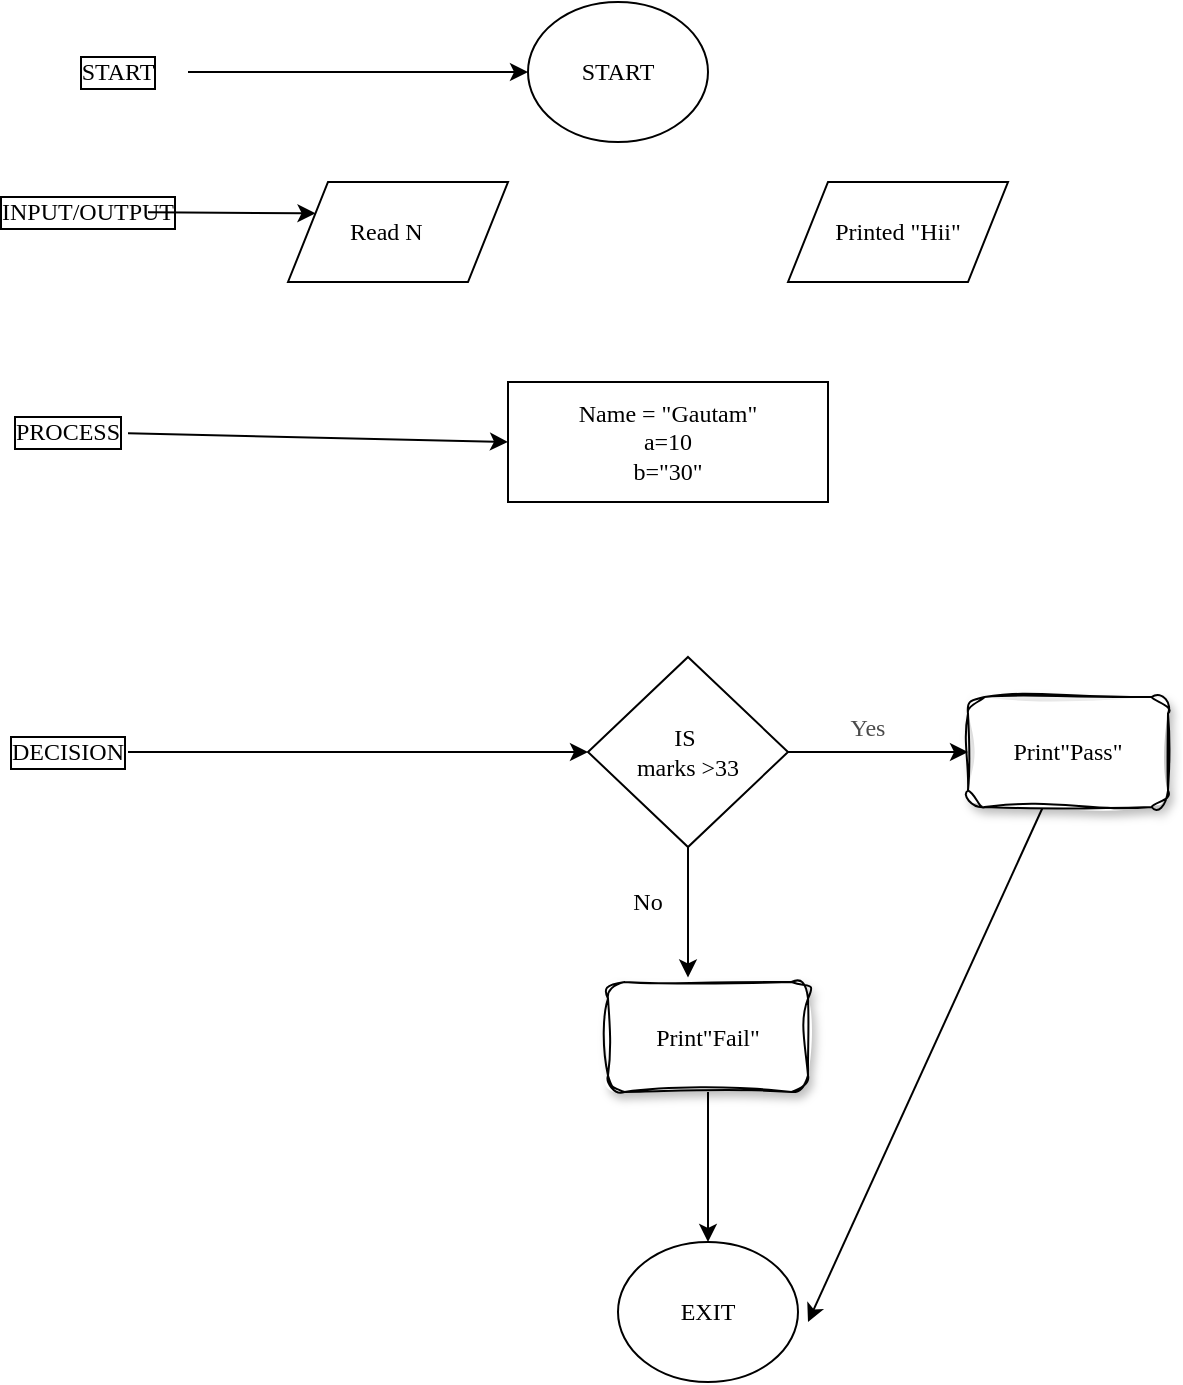 <mxfile>
    <diagram id="hiwLlRVZviJGpqHuwzEi" name="Page-1">
        <mxGraphModel dx="531" dy="495" grid="1" gridSize="10" guides="1" tooltips="1" connect="1" arrows="1" fold="1" page="1" pageScale="1" pageWidth="850" pageHeight="1100" math="0" shadow="0">
            <root>
                <mxCell id="0"/>
                <mxCell id="1" parent="0"/>
                <mxCell id="2" value="START" style="ellipse;whiteSpace=wrap;html=1;gradientColor=none;shadow=0;fontFamily=Times New Roman;fontStyle=0;verticalAlign=middle;labelPosition=center;verticalLabelPosition=middle;align=center;labelBackgroundColor=none;labelBorderColor=none;spacingTop=0;spacing=2;spacingLeft=0;spacingBottom=1;spacingRight=0;" vertex="1" parent="1">
                    <mxGeometry x="270" width="90" height="70" as="geometry"/>
                </mxCell>
                <mxCell id="4" value="EXIT" style="ellipse;whiteSpace=wrap;html=1;gradientColor=none;shadow=0;fontFamily=Times New Roman;fontStyle=0;verticalAlign=middle;labelPosition=center;verticalLabelPosition=middle;align=center;labelBackgroundColor=none;labelBorderColor=none;spacingTop=0;spacing=2;spacingLeft=0;spacingBottom=1;spacingRight=0;" vertex="1" parent="1">
                    <mxGeometry x="315" y="620" width="90" height="70" as="geometry"/>
                </mxCell>
                <mxCell id="5" value="Read N&lt;span style=&quot;white-space: pre;&quot;&gt;&#9;&lt;/span&gt;" style="shape=parallelogram;perimeter=parallelogramPerimeter;whiteSpace=wrap;html=1;fixedSize=1;shadow=0;labelBackgroundColor=none;labelBorderColor=none;sketch=0;fontFamily=Times New Roman;gradientColor=none;" vertex="1" parent="1">
                    <mxGeometry x="150" y="90" width="110" height="50" as="geometry"/>
                </mxCell>
                <mxCell id="6" value="Printed &quot;Hii&quot;" style="shape=parallelogram;perimeter=parallelogramPerimeter;whiteSpace=wrap;html=1;fixedSize=1;shadow=0;labelBackgroundColor=none;labelBorderColor=none;sketch=0;fontFamily=Times New Roman;gradientColor=none;" vertex="1" parent="1">
                    <mxGeometry x="400" y="90" width="110" height="50" as="geometry"/>
                </mxCell>
                <mxCell id="7" value="Name = &quot;Gautam&quot;&lt;br&gt;a=10&lt;br&gt;b=&quot;30&quot;" style="rounded=0;whiteSpace=wrap;html=1;shadow=0;labelBackgroundColor=none;labelBorderColor=none;sketch=0;fontFamily=Times New Roman;gradientColor=none;" vertex="1" parent="1">
                    <mxGeometry x="260" y="190" width="160" height="60" as="geometry"/>
                </mxCell>
                <mxCell id="10" value="" style="edgeStyle=none;html=1;fontFamily=Times New Roman;entryX=0;entryY=0.5;entryDx=0;entryDy=0;" edge="1" parent="1" source="8" target="2">
                    <mxGeometry relative="1" as="geometry">
                        <mxPoint x="180" y="35" as="targetPoint"/>
                    </mxGeometry>
                </mxCell>
                <mxCell id="8" value="START" style="text;html=1;strokeColor=none;fillColor=none;align=center;verticalAlign=middle;whiteSpace=wrap;rounded=0;shadow=0;labelBackgroundColor=none;labelBorderColor=default;sketch=0;fontFamily=Times New Roman;" vertex="1" parent="1">
                    <mxGeometry x="30" y="20" width="70" height="30" as="geometry"/>
                </mxCell>
                <mxCell id="13" value="" style="edgeStyle=none;html=1;fontFamily=Times New Roman;entryX=0;entryY=0.25;entryDx=0;entryDy=0;" edge="1" parent="1" source="12" target="5">
                    <mxGeometry relative="1" as="geometry"/>
                </mxCell>
                <mxCell id="12" value="INPUT/OUTPUT" style="text;html=1;strokeColor=none;fillColor=none;align=center;verticalAlign=middle;whiteSpace=wrap;rounded=0;shadow=0;labelBackgroundColor=none;labelBorderColor=default;sketch=0;fontFamily=Times New Roman;" vertex="1" parent="1">
                    <mxGeometry x="20" y="90" width="60" height="30" as="geometry"/>
                </mxCell>
                <mxCell id="15" style="edgeStyle=none;html=1;entryX=0;entryY=0.5;entryDx=0;entryDy=0;fontFamily=Times New Roman;" edge="1" parent="1" source="14" target="7">
                    <mxGeometry relative="1" as="geometry"/>
                </mxCell>
                <mxCell id="14" value="PROCESS" style="text;html=1;strokeColor=none;fillColor=none;align=center;verticalAlign=middle;whiteSpace=wrap;rounded=0;shadow=0;labelBackgroundColor=none;labelBorderColor=default;sketch=0;fontFamily=Times New Roman;" vertex="1" parent="1">
                    <mxGeometry x="10" y="200" width="60" height="30" as="geometry"/>
                </mxCell>
                <mxCell id="18" value="" style="edgeStyle=none;html=1;fontFamily=Times New Roman;" edge="1" parent="1" source="16" target="17">
                    <mxGeometry relative="1" as="geometry"/>
                </mxCell>
                <mxCell id="16" value="DECISION&lt;br&gt;" style="text;html=1;strokeColor=none;fillColor=none;align=center;verticalAlign=middle;whiteSpace=wrap;rounded=0;shadow=0;labelBackgroundColor=none;labelBorderColor=default;sketch=0;fontFamily=Times New Roman;" vertex="1" parent="1">
                    <mxGeometry x="10" y="360" width="60" height="30" as="geometry"/>
                </mxCell>
                <mxCell id="21" value="" style="edgeStyle=none;html=1;fontFamily=Times New Roman;" edge="1" parent="1" source="17" target="20">
                    <mxGeometry relative="1" as="geometry"/>
                </mxCell>
                <mxCell id="26" style="edgeStyle=none;html=1;exitX=0.5;exitY=1;exitDx=0;exitDy=0;entryX=0.4;entryY=-0.041;entryDx=0;entryDy=0;entryPerimeter=0;fontFamily=Times New Roman;" edge="1" parent="1" source="17" target="25">
                    <mxGeometry relative="1" as="geometry"/>
                </mxCell>
                <mxCell id="17" value="IS&amp;nbsp;&lt;br&gt;marks &amp;gt;33" style="rhombus;whiteSpace=wrap;html=1;shadow=0;labelBackgroundColor=none;labelBorderColor=none;sketch=0;fontFamily=Times New Roman;gradientColor=none;" vertex="1" parent="1">
                    <mxGeometry x="300" y="327.5" width="100" height="95" as="geometry"/>
                </mxCell>
                <mxCell id="29" style="edgeStyle=none;html=1;fontFamily=Times New Roman;" edge="1" parent="1" source="20">
                    <mxGeometry relative="1" as="geometry">
                        <mxPoint x="410" y="660" as="targetPoint"/>
                    </mxGeometry>
                </mxCell>
                <mxCell id="20" value="Print&quot;Pass&quot;" style="whiteSpace=wrap;html=1;fontFamily=Times New Roman;shadow=1;labelBackgroundColor=none;labelBorderColor=none;sketch=1;gradientColor=none;curveFitting=1;jiggle=2;rounded=1;glass=0;" vertex="1" parent="1">
                    <mxGeometry x="490" y="347.5" width="100" height="55" as="geometry"/>
                </mxCell>
                <mxCell id="22" value="Yes" style="text;html=1;strokeColor=none;fillColor=none;align=center;verticalAlign=middle;whiteSpace=wrap;rounded=0;shadow=1;glass=1;labelBackgroundColor=none;labelBorderColor=none;sketch=1;fontFamily=Times New Roman;textOpacity=70;" vertex="1" parent="1">
                    <mxGeometry x="410" y="347.5" width="60" height="30" as="geometry"/>
                </mxCell>
                <mxCell id="28" style="edgeStyle=none;html=1;entryX=0.5;entryY=0;entryDx=0;entryDy=0;fontFamily=Times New Roman;" edge="1" parent="1" source="25" target="4">
                    <mxGeometry relative="1" as="geometry"/>
                </mxCell>
                <mxCell id="25" value="Print&quot;Fail&quot;" style="whiteSpace=wrap;html=1;fontFamily=Times New Roman;shadow=1;labelBackgroundColor=none;labelBorderColor=none;sketch=1;gradientColor=none;curveFitting=1;jiggle=2;rounded=1;glass=0;" vertex="1" parent="1">
                    <mxGeometry x="310" y="490" width="100" height="55" as="geometry"/>
                </mxCell>
                <mxCell id="27" value="No" style="text;html=1;strokeColor=none;fillColor=none;align=center;verticalAlign=middle;whiteSpace=wrap;rounded=0;shadow=1;glass=1;labelBackgroundColor=none;labelBorderColor=none;sketch=1;fontFamily=Times New Roman;" vertex="1" parent="1">
                    <mxGeometry x="310" y="440" width="40" height="20" as="geometry"/>
                </mxCell>
            </root>
        </mxGraphModel>
    </diagram>
</mxfile>